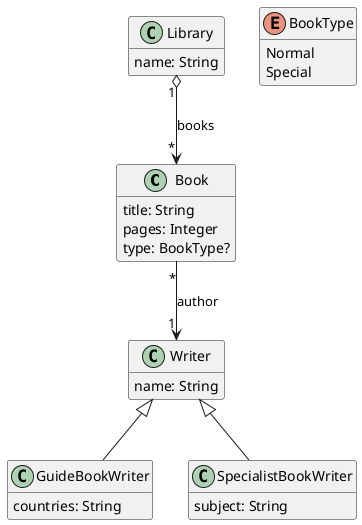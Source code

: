 @startuml
hide empty members

' qualified name: "library"


class Book {
  title: String
  pages: Integer
  type: BookType?
}

enum BookType {
  Normal
  Special
}

class GuideBookWriter extends Writer {
  countries: String
}

class Library {
  name: String
}

class SpecialistBookWriter extends Writer {
  subject: String
}

class Writer {
  name: String
}



' relations:

Book "*" --> "1" Writer: author


Library "1" o--> "*" Book: books



@enduml
